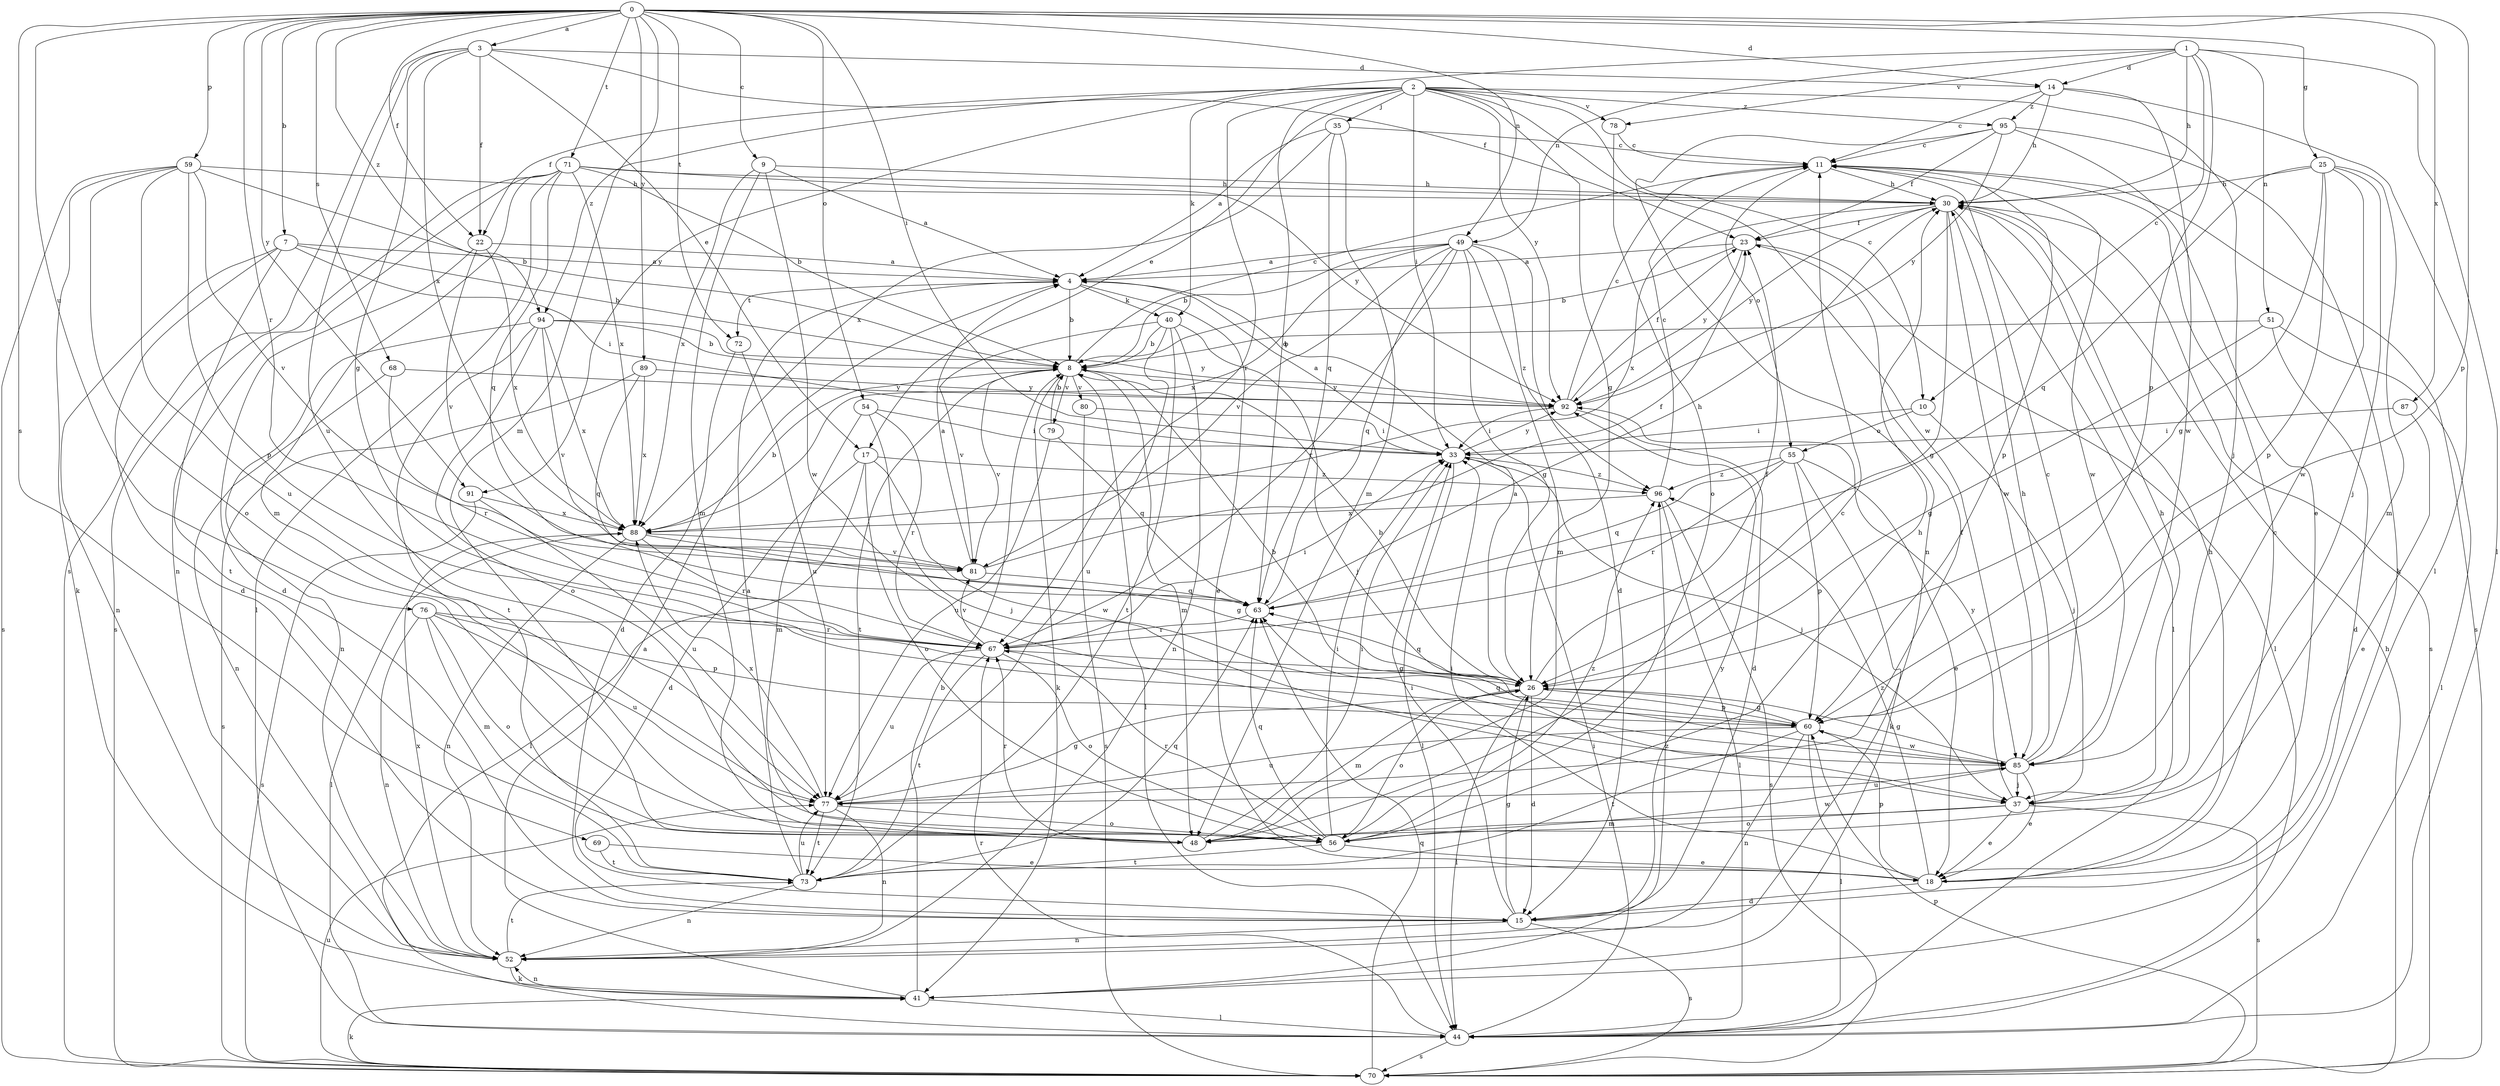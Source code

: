 strict digraph  {
0;
1;
2;
3;
4;
7;
8;
9;
10;
11;
14;
15;
17;
18;
22;
23;
25;
26;
30;
33;
35;
37;
40;
41;
44;
48;
49;
51;
52;
54;
55;
56;
59;
60;
63;
67;
68;
69;
70;
71;
72;
73;
76;
77;
78;
79;
80;
81;
85;
87;
88;
89;
91;
92;
94;
95;
96;
0 -> 3  [label=a];
0 -> 7  [label=b];
0 -> 9  [label=c];
0 -> 14  [label=d];
0 -> 22  [label=f];
0 -> 25  [label=g];
0 -> 33  [label=i];
0 -> 48  [label=m];
0 -> 49  [label=n];
0 -> 54  [label=o];
0 -> 59  [label=p];
0 -> 60  [label=p];
0 -> 67  [label=r];
0 -> 68  [label=s];
0 -> 69  [label=s];
0 -> 71  [label=t];
0 -> 72  [label=t];
0 -> 76  [label=u];
0 -> 87  [label=x];
0 -> 89  [label=y];
0 -> 91  [label=y];
0 -> 94  [label=z];
1 -> 10  [label=c];
1 -> 14  [label=d];
1 -> 30  [label=h];
1 -> 44  [label=l];
1 -> 49  [label=n];
1 -> 51  [label=n];
1 -> 60  [label=p];
1 -> 78  [label=v];
1 -> 91  [label=y];
2 -> 10  [label=c];
2 -> 17  [label=e];
2 -> 22  [label=f];
2 -> 26  [label=g];
2 -> 33  [label=i];
2 -> 35  [label=j];
2 -> 37  [label=j];
2 -> 40  [label=k];
2 -> 63  [label=q];
2 -> 67  [label=r];
2 -> 78  [label=v];
2 -> 85  [label=w];
2 -> 92  [label=y];
2 -> 94  [label=z];
2 -> 95  [label=z];
3 -> 14  [label=d];
3 -> 17  [label=e];
3 -> 22  [label=f];
3 -> 23  [label=f];
3 -> 26  [label=g];
3 -> 70  [label=s];
3 -> 77  [label=u];
3 -> 88  [label=x];
4 -> 8  [label=b];
4 -> 18  [label=e];
4 -> 40  [label=k];
4 -> 72  [label=t];
7 -> 4  [label=a];
7 -> 8  [label=b];
7 -> 15  [label=d];
7 -> 33  [label=i];
7 -> 52  [label=n];
7 -> 73  [label=t];
8 -> 11  [label=c];
8 -> 41  [label=k];
8 -> 44  [label=l];
8 -> 48  [label=m];
8 -> 73  [label=t];
8 -> 79  [label=v];
8 -> 80  [label=v];
8 -> 81  [label=v];
8 -> 92  [label=y];
9 -> 4  [label=a];
9 -> 30  [label=h];
9 -> 48  [label=m];
9 -> 85  [label=w];
9 -> 88  [label=x];
10 -> 33  [label=i];
10 -> 37  [label=j];
10 -> 55  [label=o];
11 -> 30  [label=h];
11 -> 55  [label=o];
11 -> 60  [label=p];
11 -> 70  [label=s];
11 -> 85  [label=w];
14 -> 11  [label=c];
14 -> 30  [label=h];
14 -> 44  [label=l];
14 -> 85  [label=w];
14 -> 95  [label=z];
15 -> 26  [label=g];
15 -> 33  [label=i];
15 -> 52  [label=n];
15 -> 70  [label=s];
15 -> 92  [label=y];
17 -> 15  [label=d];
17 -> 44  [label=l];
17 -> 56  [label=o];
17 -> 85  [label=w];
17 -> 96  [label=z];
18 -> 11  [label=c];
18 -> 15  [label=d];
18 -> 30  [label=h];
18 -> 33  [label=i];
18 -> 60  [label=p];
18 -> 96  [label=z];
22 -> 4  [label=a];
22 -> 15  [label=d];
22 -> 81  [label=v];
22 -> 88  [label=x];
23 -> 4  [label=a];
23 -> 8  [label=b];
23 -> 44  [label=l];
23 -> 92  [label=y];
25 -> 26  [label=g];
25 -> 30  [label=h];
25 -> 37  [label=j];
25 -> 48  [label=m];
25 -> 60  [label=p];
25 -> 63  [label=q];
25 -> 85  [label=w];
26 -> 4  [label=a];
26 -> 8  [label=b];
26 -> 15  [label=d];
26 -> 23  [label=f];
26 -> 44  [label=l];
26 -> 48  [label=m];
26 -> 56  [label=o];
26 -> 60  [label=p];
26 -> 63  [label=q];
30 -> 23  [label=f];
30 -> 26  [label=g];
30 -> 44  [label=l];
30 -> 70  [label=s];
30 -> 85  [label=w];
30 -> 88  [label=x];
30 -> 92  [label=y];
33 -> 4  [label=a];
33 -> 37  [label=j];
33 -> 44  [label=l];
33 -> 92  [label=y];
33 -> 96  [label=z];
35 -> 4  [label=a];
35 -> 11  [label=c];
35 -> 48  [label=m];
35 -> 63  [label=q];
35 -> 88  [label=x];
37 -> 18  [label=e];
37 -> 30  [label=h];
37 -> 48  [label=m];
37 -> 56  [label=o];
37 -> 70  [label=s];
37 -> 92  [label=y];
40 -> 8  [label=b];
40 -> 37  [label=j];
40 -> 52  [label=n];
40 -> 73  [label=t];
40 -> 77  [label=u];
40 -> 81  [label=v];
41 -> 4  [label=a];
41 -> 8  [label=b];
41 -> 44  [label=l];
41 -> 52  [label=n];
41 -> 96  [label=z];
44 -> 33  [label=i];
44 -> 67  [label=r];
44 -> 70  [label=s];
48 -> 11  [label=c];
48 -> 33  [label=i];
48 -> 67  [label=r];
49 -> 4  [label=a];
49 -> 8  [label=b];
49 -> 15  [label=d];
49 -> 26  [label=g];
49 -> 48  [label=m];
49 -> 63  [label=q];
49 -> 67  [label=r];
49 -> 81  [label=v];
49 -> 88  [label=x];
49 -> 96  [label=z];
51 -> 8  [label=b];
51 -> 15  [label=d];
51 -> 26  [label=g];
51 -> 44  [label=l];
52 -> 41  [label=k];
52 -> 73  [label=t];
52 -> 88  [label=x];
54 -> 33  [label=i];
54 -> 37  [label=j];
54 -> 48  [label=m];
54 -> 67  [label=r];
55 -> 18  [label=e];
55 -> 41  [label=k];
55 -> 60  [label=p];
55 -> 63  [label=q];
55 -> 67  [label=r];
55 -> 96  [label=z];
56 -> 18  [label=e];
56 -> 30  [label=h];
56 -> 33  [label=i];
56 -> 63  [label=q];
56 -> 67  [label=r];
56 -> 73  [label=t];
56 -> 85  [label=w];
56 -> 96  [label=z];
59 -> 8  [label=b];
59 -> 30  [label=h];
59 -> 41  [label=k];
59 -> 56  [label=o];
59 -> 60  [label=p];
59 -> 70  [label=s];
59 -> 77  [label=u];
59 -> 81  [label=v];
60 -> 8  [label=b];
60 -> 26  [label=g];
60 -> 44  [label=l];
60 -> 52  [label=n];
60 -> 73  [label=t];
60 -> 77  [label=u];
60 -> 85  [label=w];
63 -> 30  [label=h];
63 -> 67  [label=r];
67 -> 26  [label=g];
67 -> 33  [label=i];
67 -> 56  [label=o];
67 -> 73  [label=t];
67 -> 77  [label=u];
67 -> 81  [label=v];
68 -> 52  [label=n];
68 -> 67  [label=r];
68 -> 92  [label=y];
69 -> 18  [label=e];
69 -> 73  [label=t];
70 -> 30  [label=h];
70 -> 41  [label=k];
70 -> 60  [label=p];
70 -> 63  [label=q];
70 -> 77  [label=u];
71 -> 8  [label=b];
71 -> 30  [label=h];
71 -> 44  [label=l];
71 -> 48  [label=m];
71 -> 52  [label=n];
71 -> 63  [label=q];
71 -> 70  [label=s];
71 -> 88  [label=x];
71 -> 92  [label=y];
72 -> 15  [label=d];
72 -> 77  [label=u];
73 -> 4  [label=a];
73 -> 52  [label=n];
73 -> 63  [label=q];
73 -> 77  [label=u];
76 -> 48  [label=m];
76 -> 52  [label=n];
76 -> 56  [label=o];
76 -> 60  [label=p];
76 -> 67  [label=r];
76 -> 77  [label=u];
77 -> 23  [label=f];
77 -> 26  [label=g];
77 -> 52  [label=n];
77 -> 56  [label=o];
77 -> 73  [label=t];
77 -> 88  [label=x];
78 -> 11  [label=c];
78 -> 56  [label=o];
79 -> 8  [label=b];
79 -> 63  [label=q];
79 -> 77  [label=u];
80 -> 33  [label=i];
80 -> 70  [label=s];
81 -> 4  [label=a];
81 -> 23  [label=f];
81 -> 63  [label=q];
85 -> 11  [label=c];
85 -> 18  [label=e];
85 -> 26  [label=g];
85 -> 30  [label=h];
85 -> 37  [label=j];
85 -> 63  [label=q];
85 -> 77  [label=u];
87 -> 18  [label=e];
87 -> 33  [label=i];
88 -> 8  [label=b];
88 -> 26  [label=g];
88 -> 44  [label=l];
88 -> 52  [label=n];
88 -> 67  [label=r];
88 -> 81  [label=v];
89 -> 63  [label=q];
89 -> 70  [label=s];
89 -> 88  [label=x];
89 -> 92  [label=y];
91 -> 70  [label=s];
91 -> 77  [label=u];
91 -> 88  [label=x];
92 -> 11  [label=c];
92 -> 15  [label=d];
92 -> 23  [label=f];
92 -> 33  [label=i];
94 -> 8  [label=b];
94 -> 52  [label=n];
94 -> 56  [label=o];
94 -> 73  [label=t];
94 -> 81  [label=v];
94 -> 88  [label=x];
94 -> 92  [label=y];
95 -> 11  [label=c];
95 -> 18  [label=e];
95 -> 23  [label=f];
95 -> 41  [label=k];
95 -> 52  [label=n];
95 -> 92  [label=y];
96 -> 11  [label=c];
96 -> 44  [label=l];
96 -> 70  [label=s];
96 -> 88  [label=x];
}
